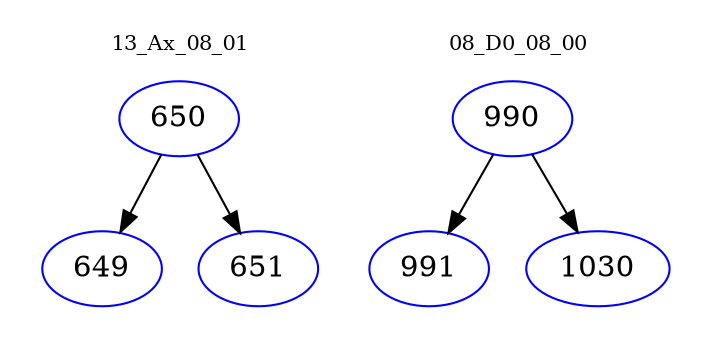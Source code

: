 digraph{
subgraph cluster_0 {
color = white
label = "13_Ax_08_01";
fontsize=10;
T0_650 [label="650", color="blue"]
T0_650 -> T0_649 [color="black"]
T0_649 [label="649", color="blue"]
T0_650 -> T0_651 [color="black"]
T0_651 [label="651", color="blue"]
}
subgraph cluster_1 {
color = white
label = "08_D0_08_00";
fontsize=10;
T1_990 [label="990", color="blue"]
T1_990 -> T1_991 [color="black"]
T1_991 [label="991", color="blue"]
T1_990 -> T1_1030 [color="black"]
T1_1030 [label="1030", color="blue"]
}
}
